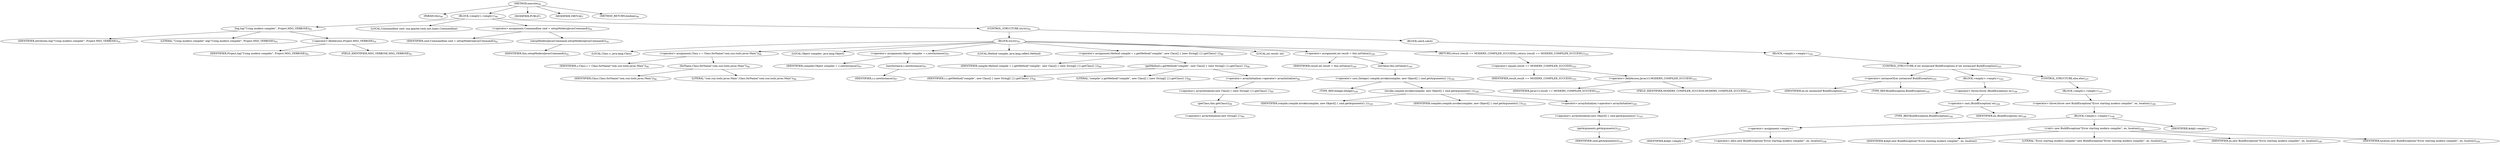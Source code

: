 digraph "execute" {  
"12" [label = <(METHOD,execute)<SUB>90</SUB>> ]
"4" [label = <(PARAM,this)<SUB>90</SUB>> ]
"13" [label = <(BLOCK,&lt;empty&gt;,&lt;empty&gt;)<SUB>90</SUB>> ]
"14" [label = <(log,log(&quot;Using modern compiler&quot;, Project.MSG_VERBOSE))<SUB>91</SUB>> ]
"15" [label = <(IDENTIFIER,attributes,log(&quot;Using modern compiler&quot;, Project.MSG_VERBOSE))<SUB>91</SUB>> ]
"16" [label = <(LITERAL,&quot;Using modern compiler&quot;,log(&quot;Using modern compiler&quot;, Project.MSG_VERBOSE))<SUB>91</SUB>> ]
"17" [label = <(&lt;operator&gt;.fieldAccess,Project.MSG_VERBOSE)<SUB>91</SUB>> ]
"18" [label = <(IDENTIFIER,Project,log(&quot;Using modern compiler&quot;, Project.MSG_VERBOSE))<SUB>91</SUB>> ]
"19" [label = <(FIELD_IDENTIFIER,MSG_VERBOSE,MSG_VERBOSE)<SUB>91</SUB>> ]
"20" [label = <(LOCAL,Commandline cmd: org.apache.tools.ant.types.Commandline)> ]
"21" [label = <(&lt;operator&gt;.assignment,Commandline cmd = setupModernJavacCommand())<SUB>92</SUB>> ]
"22" [label = <(IDENTIFIER,cmd,Commandline cmd = setupModernJavacCommand())<SUB>92</SUB>> ]
"23" [label = <(setupModernJavacCommand,setupModernJavacCommand())<SUB>92</SUB>> ]
"3" [label = <(IDENTIFIER,this,setupModernJavacCommand())<SUB>92</SUB>> ]
"24" [label = <(CONTROL_STRUCTURE,try,try)<SUB>95</SUB>> ]
"25" [label = <(BLOCK,try,try)<SUB>95</SUB>> ]
"26" [label = <(LOCAL,Class c: java.lang.Class)> ]
"27" [label = <(&lt;operator&gt;.assignment,Class c = Class.forName(&quot;com.sun.tools.javac.Main&quot;))<SUB>96</SUB>> ]
"28" [label = <(IDENTIFIER,c,Class c = Class.forName(&quot;com.sun.tools.javac.Main&quot;))<SUB>96</SUB>> ]
"29" [label = <(forName,Class.forName(&quot;com.sun.tools.javac.Main&quot;))<SUB>96</SUB>> ]
"30" [label = <(IDENTIFIER,Class,Class.forName(&quot;com.sun.tools.javac.Main&quot;))<SUB>96</SUB>> ]
"31" [label = <(LITERAL,&quot;com.sun.tools.javac.Main&quot;,Class.forName(&quot;com.sun.tools.javac.Main&quot;))<SUB>96</SUB>> ]
"32" [label = <(LOCAL,Object compiler: java.lang.Object)> ]
"33" [label = <(&lt;operator&gt;.assignment,Object compiler = c.newInstance())<SUB>97</SUB>> ]
"34" [label = <(IDENTIFIER,compiler,Object compiler = c.newInstance())<SUB>97</SUB>> ]
"35" [label = <(newInstance,c.newInstance())<SUB>97</SUB>> ]
"36" [label = <(IDENTIFIER,c,c.newInstance())<SUB>97</SUB>> ]
"37" [label = <(LOCAL,Method compile: java.lang.reflect.Method)> ]
"38" [label = <(&lt;operator&gt;.assignment,Method compile = c.getMethod(&quot;compile&quot;, new Class[] { (new String[] {}).getClass() }))<SUB>98</SUB>> ]
"39" [label = <(IDENTIFIER,compile,Method compile = c.getMethod(&quot;compile&quot;, new Class[] { (new String[] {}).getClass() }))<SUB>98</SUB>> ]
"40" [label = <(getMethod,c.getMethod(&quot;compile&quot;, new Class[] { (new String[] {}).getClass() }))<SUB>98</SUB>> ]
"41" [label = <(IDENTIFIER,c,c.getMethod(&quot;compile&quot;, new Class[] { (new String[] {}).getClass() }))<SUB>98</SUB>> ]
"42" [label = <(LITERAL,&quot;compile&quot;,c.getMethod(&quot;compile&quot;, new Class[] { (new String[] {}).getClass() }))<SUB>98</SUB>> ]
"43" [label = <(&lt;operator&gt;.arrayInitializer,&lt;operator&gt;.arrayInitializer)<SUB>98</SUB>> ]
"44" [label = <(&lt;operator&gt;.arrayInitializer,new Class[] { (new String[] {}).getClass() })<SUB>99</SUB>> ]
"45" [label = <(getClass,this.getClass())<SUB>99</SUB>> ]
"46" [label = <(&lt;operator&gt;.arrayInitializer,new String[] {})<SUB>99</SUB>> ]
"47" [label = <(LOCAL,int result: int)> ]
"48" [label = <(&lt;operator&gt;.assignment,int result = this.intValue())<SUB>100</SUB>> ]
"49" [label = <(IDENTIFIER,result,int result = this.intValue())<SUB>100</SUB>> ]
"50" [label = <(intValue,this.intValue())<SUB>100</SUB>> ]
"51" [label = <(&lt;operator&gt;.cast,(Integer) compile.invoke(compiler, new Object[] { cmd.getArguments() }))<SUB>100</SUB>> ]
"52" [label = <(TYPE_REF,Integer,Integer)<SUB>100</SUB>> ]
"53" [label = <(invoke,compile.invoke(compiler, new Object[] { cmd.getArguments() }))<SUB>100</SUB>> ]
"54" [label = <(IDENTIFIER,compile,compile.invoke(compiler, new Object[] { cmd.getArguments() }))<SUB>100</SUB>> ]
"55" [label = <(IDENTIFIER,compiler,compile.invoke(compiler, new Object[] { cmd.getArguments() }))<SUB>101</SUB>> ]
"56" [label = <(&lt;operator&gt;.arrayInitializer,&lt;operator&gt;.arrayInitializer)<SUB>100</SUB>> ]
"57" [label = <(&lt;operator&gt;.arrayInitializer,new Object[] { cmd.getArguments() })<SUB>101</SUB>> ]
"58" [label = <(getArguments,getArguments())<SUB>101</SUB>> ]
"59" [label = <(IDENTIFIER,cmd,getArguments())<SUB>101</SUB>> ]
"60" [label = <(RETURN,return (result == MODERN_COMPILER_SUCCESS);,return (result == MODERN_COMPILER_SUCCESS);)<SUB>103</SUB>> ]
"61" [label = <(&lt;operator&gt;.equals,result == MODERN_COMPILER_SUCCESS)<SUB>103</SUB>> ]
"62" [label = <(IDENTIFIER,result,result == MODERN_COMPILER_SUCCESS)<SUB>103</SUB>> ]
"63" [label = <(&lt;operator&gt;.fieldAccess,Javac13.MODERN_COMPILER_SUCCESS)<SUB>103</SUB>> ]
"64" [label = <(IDENTIFIER,Javac13,result == MODERN_COMPILER_SUCCESS)<SUB>103</SUB>> ]
"65" [label = <(FIELD_IDENTIFIER,MODERN_COMPILER_SUCCESS,MODERN_COMPILER_SUCCESS)<SUB>103</SUB>> ]
"66" [label = <(BLOCK,catch,catch)> ]
"67" [label = <(BLOCK,&lt;empty&gt;,&lt;empty&gt;)<SUB>104</SUB>> ]
"68" [label = <(CONTROL_STRUCTURE,if (ex instanceof BuildException),if (ex instanceof BuildException))<SUB>105</SUB>> ]
"69" [label = <(&lt;operator&gt;.instanceOf,ex instanceof BuildException)<SUB>105</SUB>> ]
"70" [label = <(IDENTIFIER,ex,ex instanceof BuildException)<SUB>105</SUB>> ]
"71" [label = <(TYPE_REF,BuildException,BuildException)<SUB>105</SUB>> ]
"72" [label = <(BLOCK,&lt;empty&gt;,&lt;empty&gt;)<SUB>105</SUB>> ]
"73" [label = <(&lt;operator&gt;.throw,throw (BuildException) ex;)<SUB>106</SUB>> ]
"74" [label = <(&lt;operator&gt;.cast,(BuildException) ex)<SUB>106</SUB>> ]
"75" [label = <(TYPE_REF,BuildException,BuildException)<SUB>106</SUB>> ]
"76" [label = <(IDENTIFIER,ex,(BuildException) ex)<SUB>106</SUB>> ]
"77" [label = <(CONTROL_STRUCTURE,else,else)<SUB>107</SUB>> ]
"78" [label = <(BLOCK,&lt;empty&gt;,&lt;empty&gt;)<SUB>107</SUB>> ]
"79" [label = <(&lt;operator&gt;.throw,throw new BuildException(&quot;Error starting modern compiler&quot;, ex, location);)<SUB>108</SUB>> ]
"80" [label = <(BLOCK,&lt;empty&gt;,&lt;empty&gt;)<SUB>108</SUB>> ]
"81" [label = <(&lt;operator&gt;.assignment,&lt;empty&gt;)> ]
"82" [label = <(IDENTIFIER,$obj0,&lt;empty&gt;)> ]
"83" [label = <(&lt;operator&gt;.alloc,new BuildException(&quot;Error starting modern compiler&quot;, ex, location))<SUB>108</SUB>> ]
"84" [label = <(&lt;init&gt;,new BuildException(&quot;Error starting modern compiler&quot;, ex, location))<SUB>108</SUB>> ]
"85" [label = <(IDENTIFIER,$obj0,new BuildException(&quot;Error starting modern compiler&quot;, ex, location))> ]
"86" [label = <(LITERAL,&quot;Error starting modern compiler&quot;,new BuildException(&quot;Error starting modern compiler&quot;, ex, location))<SUB>108</SUB>> ]
"87" [label = <(IDENTIFIER,ex,new BuildException(&quot;Error starting modern compiler&quot;, ex, location))<SUB>109</SUB>> ]
"88" [label = <(IDENTIFIER,location,new BuildException(&quot;Error starting modern compiler&quot;, ex, location))<SUB>109</SUB>> ]
"89" [label = <(IDENTIFIER,$obj0,&lt;empty&gt;)> ]
"90" [label = <(MODIFIER,PUBLIC)> ]
"91" [label = <(MODIFIER,VIRTUAL)> ]
"92" [label = <(METHOD_RETURN,boolean)<SUB>90</SUB>> ]
  "12" -> "4" 
  "12" -> "13" 
  "12" -> "90" 
  "12" -> "91" 
  "12" -> "92" 
  "13" -> "14" 
  "13" -> "20" 
  "13" -> "21" 
  "13" -> "24" 
  "14" -> "15" 
  "14" -> "16" 
  "14" -> "17" 
  "17" -> "18" 
  "17" -> "19" 
  "21" -> "22" 
  "21" -> "23" 
  "23" -> "3" 
  "24" -> "25" 
  "24" -> "66" 
  "25" -> "26" 
  "25" -> "27" 
  "25" -> "32" 
  "25" -> "33" 
  "25" -> "37" 
  "25" -> "38" 
  "25" -> "47" 
  "25" -> "48" 
  "25" -> "60" 
  "27" -> "28" 
  "27" -> "29" 
  "29" -> "30" 
  "29" -> "31" 
  "33" -> "34" 
  "33" -> "35" 
  "35" -> "36" 
  "38" -> "39" 
  "38" -> "40" 
  "40" -> "41" 
  "40" -> "42" 
  "40" -> "43" 
  "43" -> "44" 
  "44" -> "45" 
  "45" -> "46" 
  "48" -> "49" 
  "48" -> "50" 
  "50" -> "51" 
  "51" -> "52" 
  "51" -> "53" 
  "53" -> "54" 
  "53" -> "55" 
  "53" -> "56" 
  "56" -> "57" 
  "57" -> "58" 
  "58" -> "59" 
  "60" -> "61" 
  "61" -> "62" 
  "61" -> "63" 
  "63" -> "64" 
  "63" -> "65" 
  "66" -> "67" 
  "67" -> "68" 
  "68" -> "69" 
  "68" -> "72" 
  "68" -> "77" 
  "69" -> "70" 
  "69" -> "71" 
  "72" -> "73" 
  "73" -> "74" 
  "74" -> "75" 
  "74" -> "76" 
  "77" -> "78" 
  "78" -> "79" 
  "79" -> "80" 
  "80" -> "81" 
  "80" -> "84" 
  "80" -> "89" 
  "81" -> "82" 
  "81" -> "83" 
  "84" -> "85" 
  "84" -> "86" 
  "84" -> "87" 
  "84" -> "88" 
}
